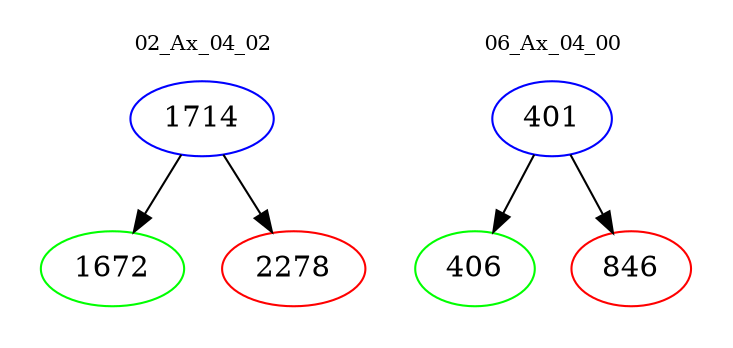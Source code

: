 digraph{
subgraph cluster_0 {
color = white
label = "02_Ax_04_02";
fontsize=10;
T0_1714 [label="1714", color="blue"]
T0_1714 -> T0_1672 [color="black"]
T0_1672 [label="1672", color="green"]
T0_1714 -> T0_2278 [color="black"]
T0_2278 [label="2278", color="red"]
}
subgraph cluster_1 {
color = white
label = "06_Ax_04_00";
fontsize=10;
T1_401 [label="401", color="blue"]
T1_401 -> T1_406 [color="black"]
T1_406 [label="406", color="green"]
T1_401 -> T1_846 [color="black"]
T1_846 [label="846", color="red"]
}
}
